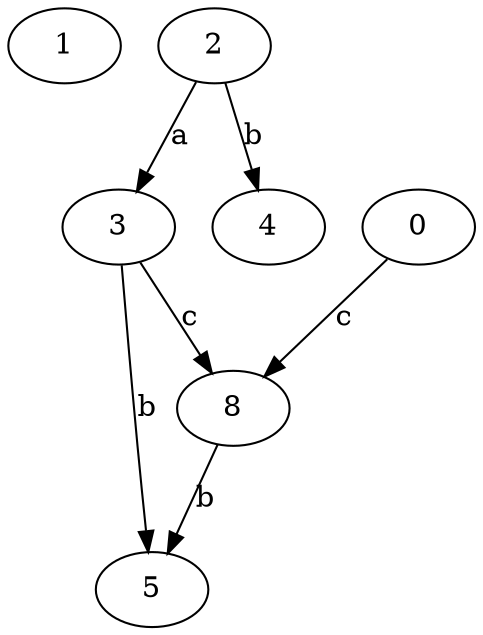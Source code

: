 strict digraph  {
1;
2;
3;
4;
5;
8;
0;
2 -> 3  [label=a];
2 -> 4  [label=b];
3 -> 5  [label=b];
3 -> 8  [label=c];
8 -> 5  [label=b];
0 -> 8  [label=c];
}
